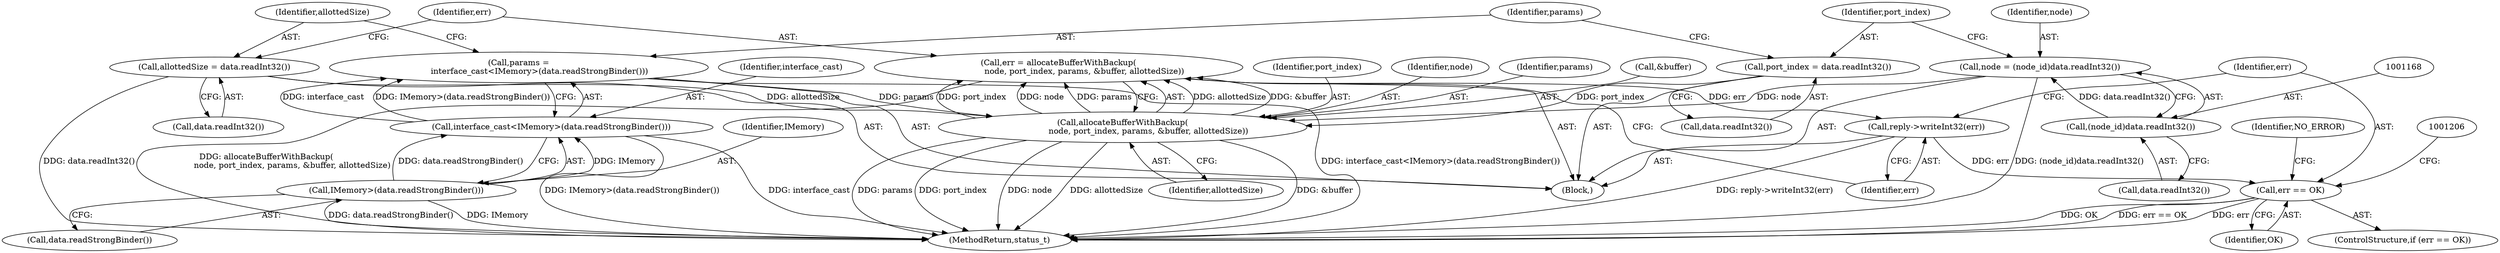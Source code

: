 digraph "0_Android_db829699d3293f254a7387894303451a91278986@API" {
"1001188" [label="(Call,err = allocateBufferWithBackup(\n                    node, port_index, params, &buffer, allottedSize))"];
"1001190" [label="(Call,allocateBufferWithBackup(\n                    node, port_index, params, &buffer, allottedSize))"];
"1001165" [label="(Call,node = (node_id)data.readInt32())"];
"1001167" [label="(Call,(node_id)data.readInt32())"];
"1001171" [label="(Call,port_index = data.readInt32())"];
"1001175" [label="(Call,params =\n                interface_cast<IMemory>(data.readStrongBinder()))"];
"1001177" [label="(Call,interface_cast<IMemory>(data.readStrongBinder()))"];
"1001179" [label="(Call,IMemory>(data.readStrongBinder()))"];
"1001183" [label="(Call,allottedSize = data.readInt32())"];
"1001197" [label="(Call,reply->writeInt32(err))"];
"1001200" [label="(Call,err == OK)"];
"1001364" [label="(MethodReturn,status_t)"];
"1001177" [label="(Call,interface_cast<IMemory>(data.readStrongBinder()))"];
"1001192" [label="(Identifier,port_index)"];
"1001191" [label="(Identifier,node)"];
"1001180" [label="(Identifier,IMemory)"];
"1001159" [label="(Block,)"];
"1001175" [label="(Call,params =\n                interface_cast<IMemory>(data.readStrongBinder()))"];
"1001165" [label="(Call,node = (node_id)data.readInt32())"];
"1001197" [label="(Call,reply->writeInt32(err))"];
"1001209" [label="(Identifier,NO_ERROR)"];
"1001185" [label="(Call,data.readInt32())"];
"1001167" [label="(Call,(node_id)data.readInt32())"];
"1001181" [label="(Call,data.readStrongBinder())"];
"1001176" [label="(Identifier,params)"];
"1001178" [label="(Identifier,interface_cast)"];
"1001199" [label="(ControlStructure,if (err == OK))"];
"1001173" [label="(Call,data.readInt32())"];
"1001201" [label="(Identifier,err)"];
"1001189" [label="(Identifier,err)"];
"1001202" [label="(Identifier,OK)"];
"1001190" [label="(Call,allocateBufferWithBackup(\n                    node, port_index, params, &buffer, allottedSize))"];
"1001171" [label="(Call,port_index = data.readInt32())"];
"1001183" [label="(Call,allottedSize = data.readInt32())"];
"1001198" [label="(Identifier,err)"];
"1001169" [label="(Call,data.readInt32())"];
"1001172" [label="(Identifier,port_index)"];
"1001193" [label="(Identifier,params)"];
"1001166" [label="(Identifier,node)"];
"1001188" [label="(Call,err = allocateBufferWithBackup(\n                    node, port_index, params, &buffer, allottedSize))"];
"1001179" [label="(Call,IMemory>(data.readStrongBinder()))"];
"1001200" [label="(Call,err == OK)"];
"1001184" [label="(Identifier,allottedSize)"];
"1001196" [label="(Identifier,allottedSize)"];
"1001194" [label="(Call,&buffer)"];
"1001188" -> "1001159"  [label="AST: "];
"1001188" -> "1001190"  [label="CFG: "];
"1001189" -> "1001188"  [label="AST: "];
"1001190" -> "1001188"  [label="AST: "];
"1001198" -> "1001188"  [label="CFG: "];
"1001188" -> "1001364"  [label="DDG: allocateBufferWithBackup(\n                    node, port_index, params, &buffer, allottedSize)"];
"1001190" -> "1001188"  [label="DDG: allottedSize"];
"1001190" -> "1001188"  [label="DDG: &buffer"];
"1001190" -> "1001188"  [label="DDG: port_index"];
"1001190" -> "1001188"  [label="DDG: node"];
"1001190" -> "1001188"  [label="DDG: params"];
"1001188" -> "1001197"  [label="DDG: err"];
"1001190" -> "1001196"  [label="CFG: "];
"1001191" -> "1001190"  [label="AST: "];
"1001192" -> "1001190"  [label="AST: "];
"1001193" -> "1001190"  [label="AST: "];
"1001194" -> "1001190"  [label="AST: "];
"1001196" -> "1001190"  [label="AST: "];
"1001190" -> "1001364"  [label="DDG: port_index"];
"1001190" -> "1001364"  [label="DDG: node"];
"1001190" -> "1001364"  [label="DDG: allottedSize"];
"1001190" -> "1001364"  [label="DDG: &buffer"];
"1001190" -> "1001364"  [label="DDG: params"];
"1001165" -> "1001190"  [label="DDG: node"];
"1001171" -> "1001190"  [label="DDG: port_index"];
"1001175" -> "1001190"  [label="DDG: params"];
"1001183" -> "1001190"  [label="DDG: allottedSize"];
"1001165" -> "1001159"  [label="AST: "];
"1001165" -> "1001167"  [label="CFG: "];
"1001166" -> "1001165"  [label="AST: "];
"1001167" -> "1001165"  [label="AST: "];
"1001172" -> "1001165"  [label="CFG: "];
"1001165" -> "1001364"  [label="DDG: (node_id)data.readInt32()"];
"1001167" -> "1001165"  [label="DDG: data.readInt32()"];
"1001167" -> "1001169"  [label="CFG: "];
"1001168" -> "1001167"  [label="AST: "];
"1001169" -> "1001167"  [label="AST: "];
"1001171" -> "1001159"  [label="AST: "];
"1001171" -> "1001173"  [label="CFG: "];
"1001172" -> "1001171"  [label="AST: "];
"1001173" -> "1001171"  [label="AST: "];
"1001176" -> "1001171"  [label="CFG: "];
"1001175" -> "1001159"  [label="AST: "];
"1001175" -> "1001177"  [label="CFG: "];
"1001176" -> "1001175"  [label="AST: "];
"1001177" -> "1001175"  [label="AST: "];
"1001184" -> "1001175"  [label="CFG: "];
"1001175" -> "1001364"  [label="DDG: interface_cast<IMemory>(data.readStrongBinder())"];
"1001177" -> "1001175"  [label="DDG: interface_cast"];
"1001177" -> "1001175"  [label="DDG: IMemory>(data.readStrongBinder())"];
"1001177" -> "1001179"  [label="CFG: "];
"1001178" -> "1001177"  [label="AST: "];
"1001179" -> "1001177"  [label="AST: "];
"1001177" -> "1001364"  [label="DDG: IMemory>(data.readStrongBinder())"];
"1001177" -> "1001364"  [label="DDG: interface_cast"];
"1001179" -> "1001177"  [label="DDG: IMemory"];
"1001179" -> "1001177"  [label="DDG: data.readStrongBinder()"];
"1001179" -> "1001181"  [label="CFG: "];
"1001180" -> "1001179"  [label="AST: "];
"1001181" -> "1001179"  [label="AST: "];
"1001179" -> "1001364"  [label="DDG: data.readStrongBinder()"];
"1001179" -> "1001364"  [label="DDG: IMemory"];
"1001183" -> "1001159"  [label="AST: "];
"1001183" -> "1001185"  [label="CFG: "];
"1001184" -> "1001183"  [label="AST: "];
"1001185" -> "1001183"  [label="AST: "];
"1001189" -> "1001183"  [label="CFG: "];
"1001183" -> "1001364"  [label="DDG: data.readInt32()"];
"1001197" -> "1001159"  [label="AST: "];
"1001197" -> "1001198"  [label="CFG: "];
"1001198" -> "1001197"  [label="AST: "];
"1001201" -> "1001197"  [label="CFG: "];
"1001197" -> "1001364"  [label="DDG: reply->writeInt32(err)"];
"1001197" -> "1001200"  [label="DDG: err"];
"1001200" -> "1001199"  [label="AST: "];
"1001200" -> "1001202"  [label="CFG: "];
"1001201" -> "1001200"  [label="AST: "];
"1001202" -> "1001200"  [label="AST: "];
"1001206" -> "1001200"  [label="CFG: "];
"1001209" -> "1001200"  [label="CFG: "];
"1001200" -> "1001364"  [label="DDG: OK"];
"1001200" -> "1001364"  [label="DDG: err == OK"];
"1001200" -> "1001364"  [label="DDG: err"];
}
